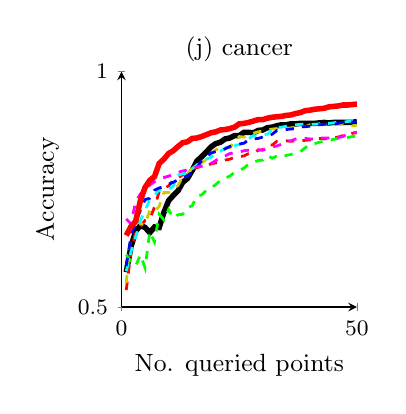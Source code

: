 % This file was created by matlab2tikz v0.0.7.
% Copyright (c) 2008--2010, Nico Schlömer <nico.schloemer@gmail.com>
% All rights reserved.
% 
% The latest updates can be retrieved from
%   http://www.mathworks.com/matlabcentral/fileexchange/22022-matlab2tikz
% where you can also make suggestions and rate matlab2tikz.
% 
\begin{tikzpicture}

% defining custom colors
\definecolor{mycolor1}{rgb}{0.8,0.8,0}
\definecolor{mycolor2}{rgb}{0,1,1}
\definecolor{mycolor3}{rgb}{1,0,1}



\begin{axis}[
footnotesize,
width= 1.8in,
height= 1.8in,
xmin=0, xmax=50,
ymin=0.5, ymax=1,
ytick={0.5,1},
xtick = {0,50},
xlabel = {No. queried points},
ylabel = {Accuracy},
title = {(j) cancer},
axis on top,
axis y line = left,
axis x line = bottom
%legend entries={$optimal$,$rand$,$IVM$,$maxent$,$QBC2$,$QBC100$,$SVM$},
 %egend style={nodes=right}
]
\addplot [
color=black,
solid,
line width=2.0pt
]
coordinates{ (1,0.574) (2,0.628) (3,0.661) (4,0.673) (5,0.669) (6,0.658) (7,0.67) (8,0.669) (9,0.701) (10,0.726) (11,0.737) (12,0.747) (13,0.765) (14,0.773) (15,0.79) (16,0.81) (17,0.819) (18,0.829) (19,0.84) (20,0.847) (21,0.85) (22,0.857) (23,0.859) (24,0.864) (25,0.864) (26,0.871) (27,0.871) (28,0.87) (29,0.875) (30,0.876) (31,0.881) (32,0.882) (33,0.885) (34,0.887) (35,0.887) (36,0.889) (37,0.889) (38,0.89) (39,0.89) (40,0.89) (41,0.89) (42,0.891) (43,0.892) (44,0.891) (45,0.892) (46,0.892) (47,0.892) (48,0.892) (49,0.892) (50,0.894)
};

\addplot [
color=red,
dashed,
line width=1.0pt
]
coordinates{ (1,0.536) (2,0.617) (3,0.66) (4,0.671) (5,0.684) (6,0.687) (7,0.712) (8,0.745) (9,0.752) (10,0.757) (11,0.77) (12,0.774) (13,0.781) (14,0.786) (15,0.794) (16,0.796) (17,0.799) (18,0.8) (19,0.804) (20,0.806) (21,0.808) (22,0.812) (23,0.814) (24,0.818) (25,0.819) (26,0.821) (27,0.826) (28,0.826) (29,0.833) (30,0.834) (31,0.844) (32,0.844) (33,0.852) (34,0.853) (35,0.853) (36,0.852) (37,0.853) (38,0.853) (39,0.854) (40,0.855) (41,0.858) (42,0.858) (43,0.857) (44,0.858) (45,0.859) (46,0.861) (47,0.864) (48,0.866) (49,0.869) (50,0.87)
};

\addplot [
color=green,
dashed,
line width=1.0pt
]
coordinates{ (1,0.611) (2,0.597) (3,0.587) (4,0.611) (5,0.583) (6,0.66) (7,0.638) (8,0.697) (9,0.685) (10,0.707) (11,0.689) (12,0.696) (13,0.697) (14,0.711) (15,0.715) (16,0.736) (17,0.738) (18,0.748) (19,0.753) (20,0.76) (21,0.769) (22,0.774) (23,0.778) (24,0.786) (25,0.79) (26,0.795) (27,0.804) (28,0.807) (29,0.811) (30,0.812) (31,0.822) (32,0.816) (33,0.821) (34,0.818) (35,0.822) (36,0.824) (37,0.827) (38,0.83) (39,0.838) (40,0.846) (41,0.847) (42,0.85) (43,0.852) (44,0.854) (45,0.856) (46,0.858) (47,0.86) (48,0.86) (49,0.862) (50,0.863)
};

\addplot [
color=mycolor1,
dashed,
line width=1.0pt
]
coordinates{ (1,0.551) (2,0.659) (3,0.687) (4,0.677) (5,0.675) (6,0.706) (7,0.703) (8,0.714) (9,0.743) (10,0.743) (11,0.751) (12,0.758) (13,0.778) (14,0.782) (15,0.795) (16,0.798) (17,0.806) (18,0.813) (19,0.825) (20,0.834) (21,0.837) (22,0.839) (23,0.838) (24,0.852) (25,0.862) (26,0.861) (27,0.864) (28,0.869) (29,0.872) (30,0.874) (31,0.876) (32,0.878) (33,0.879) (34,0.881) (35,0.88) (36,0.88) (37,0.882) (38,0.882) (39,0.883) (40,0.887) (41,0.887) (42,0.888) (43,0.887) (44,0.887) (45,0.888) (46,0.888) (47,0.888) (48,0.887) (49,0.885) (50,0.886)
};

\addplot [
color=mycolor2,
dashed,
line width=1.0pt
]
coordinates{ (1,0.576) (2,0.617) (3,0.649) (4,0.684) (5,0.705) (6,0.728) (7,0.737) (8,0.749) (9,0.752) (10,0.75) (11,0.757) (12,0.78) (13,0.783) (14,0.784) (15,0.794) (16,0.802) (17,0.807) (18,0.814) (19,0.818) (20,0.828) (21,0.831) (22,0.837) (23,0.845) (24,0.843) (25,0.845) (26,0.85) (27,0.857) (28,0.864) (29,0.863) (30,0.866) (31,0.867) (32,0.877) (33,0.882) (34,0.882) (35,0.884) (36,0.886) (37,0.887) (38,0.888) (39,0.888) (40,0.888) (41,0.888) (42,0.889) (43,0.89) (44,0.89) (45,0.891) (46,0.893) (47,0.892) (48,0.894) (49,0.895) (50,0.894)
};

\addplot [
color=blue,
dashed,
line width=1.0pt
]
coordinates{ (1,0.587) (2,0.65) (3,0.68) (4,0.705) (5,0.728) (6,0.731) (7,0.748) (8,0.753) (9,0.755) (10,0.761) (11,0.765) (12,0.77) (13,0.774) (14,0.779) (15,0.786) (16,0.796) (17,0.811) (18,0.819) (19,0.827) (20,0.83) (21,0.832) (22,0.836) (23,0.841) (24,0.843) (25,0.846) (26,0.848) (27,0.855) (28,0.857) (29,0.858) (30,0.861) (31,0.862) (32,0.867) (33,0.875) (34,0.875) (35,0.877) (36,0.878) (37,0.879) (38,0.883) (39,0.883) (40,0.884) (41,0.886) (42,0.887) (43,0.888) (44,0.888) (45,0.888) (46,0.89) (47,0.892) (48,0.892) (49,0.893) (50,0.893)
};

\addplot [
color=mycolor3,
dashed,
line width=1.0pt
]
coordinates{ (1,0.687) (2,0.677) (3,0.724) (4,0.74) (5,0.75) (6,0.759) (7,0.766) (8,0.771) (9,0.775) (10,0.778) (11,0.782) (12,0.786) (13,0.789) (14,0.791) (15,0.796) (16,0.798) (17,0.799) (18,0.8) (19,0.805) (20,0.811) (21,0.818) (22,0.821) (23,0.826) (24,0.827) (25,0.829) (26,0.832) (27,0.833) (28,0.832) (29,0.834) (30,0.833) (31,0.837) (32,0.84) (33,0.842) (34,0.846) (35,0.852) (36,0.853) (37,0.857) (38,0.859) (39,0.858) (40,0.857) (41,0.857) (42,0.859) (43,0.859) (44,0.859) (45,0.86) (46,0.86) (47,0.862) (48,0.868) (49,0.87) (50,0.871)
};

\addplot [
color=red,
solid,
line width=2.0pt
]
coordinates{ (1,0.652) (2,0.671) (3,0.682) (4,0.726) (5,0.754) (6,0.769) (7,0.777) (8,0.805) (9,0.814) (10,0.826) (11,0.832) (12,0.841) (13,0.849) (14,0.851) (15,0.858) (16,0.859) (17,0.862) (18,0.866) (19,0.87) (20,0.872) (21,0.876) (22,0.877) (23,0.879) (24,0.882) (25,0.889) (26,0.89) (27,0.892) (28,0.895) (29,0.898) (30,0.898) (31,0.901) (32,0.903) (33,0.904) (34,0.905) (35,0.907) (36,0.908) (37,0.911) (38,0.913) (39,0.917) (40,0.918) (41,0.92) (42,0.921) (43,0.922) (44,0.925) (45,0.926) (46,0.927) (47,0.929) (48,0.929) (49,0.93) (50,0.931)
};
\label{plots:opthyper}

\end{axis}
\end{tikzpicture}
